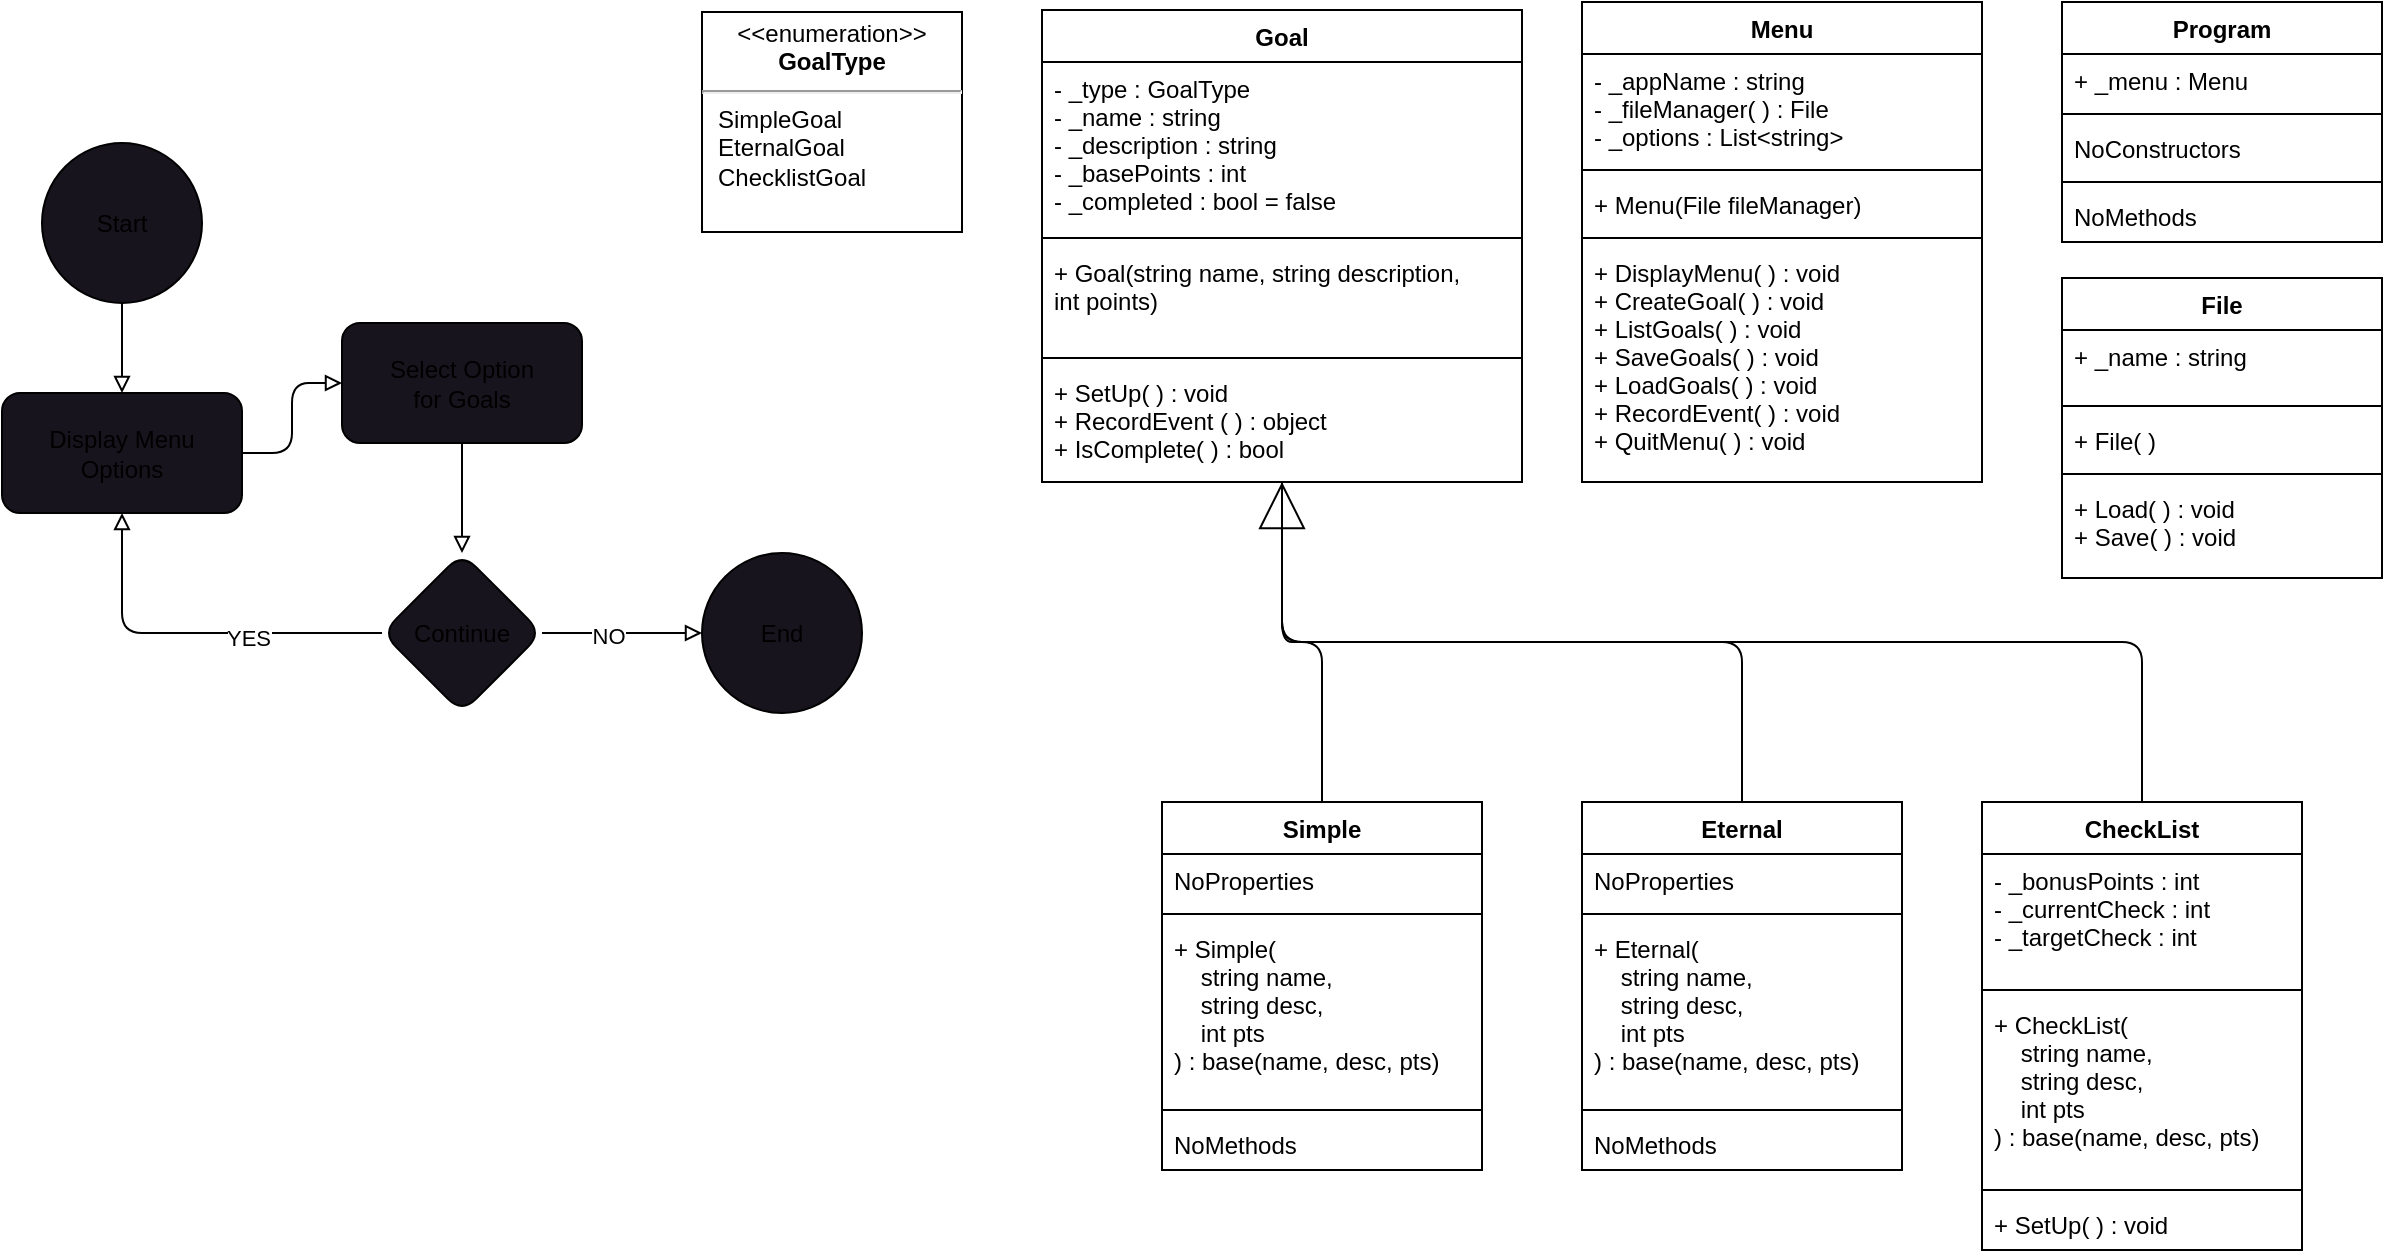 <mxfile>
    <diagram id="AMjzgZGfjH3tfW1a6BcE" name="Page-1">
        <mxGraphModel dx="1734" dy="759" grid="1" gridSize="10" guides="1" tooltips="1" connect="1" arrows="1" fold="1" page="1" pageScale="1" pageWidth="1400" pageHeight="850" math="0" shadow="0">
            <root>
                <mxCell id="0"/>
                <mxCell id="1" parent="0"/>
                <mxCell id="3" value="File" style="swimlane;fontStyle=1;align=center;verticalAlign=top;childLayout=stackLayout;horizontal=1;startSize=26;horizontalStack=0;resizeParent=1;resizeParentMax=0;resizeLast=0;collapsible=1;marginBottom=0;" vertex="1" parent="1">
                    <mxGeometry x="1130" y="198" width="160" height="150" as="geometry"/>
                </mxCell>
                <mxCell id="4" value="+ _name : string" style="text;strokeColor=none;fillColor=none;align=left;verticalAlign=top;spacingLeft=4;spacingRight=4;overflow=hidden;rotatable=0;points=[[0,0.5],[1,0.5]];portConstraint=eastwest;" vertex="1" parent="3">
                    <mxGeometry y="26" width="160" height="34" as="geometry"/>
                </mxCell>
                <mxCell id="5" value="" style="line;strokeWidth=1;fillColor=none;align=left;verticalAlign=middle;spacingTop=-1;spacingLeft=3;spacingRight=3;rotatable=0;labelPosition=right;points=[];portConstraint=eastwest;strokeColor=inherit;" vertex="1" parent="3">
                    <mxGeometry y="60" width="160" height="8" as="geometry"/>
                </mxCell>
                <mxCell id="6" value="+ File( )" style="text;strokeColor=none;fillColor=none;align=left;verticalAlign=top;spacingLeft=4;spacingRight=4;overflow=hidden;rotatable=0;points=[[0,0.5],[1,0.5]];portConstraint=eastwest;" vertex="1" parent="3">
                    <mxGeometry y="68" width="160" height="26" as="geometry"/>
                </mxCell>
                <mxCell id="7" value="" style="line;strokeWidth=1;fillColor=none;align=left;verticalAlign=middle;spacingTop=-1;spacingLeft=3;spacingRight=3;rotatable=0;labelPosition=right;points=[];portConstraint=eastwest;strokeColor=inherit;" vertex="1" parent="3">
                    <mxGeometry y="94" width="160" height="8" as="geometry"/>
                </mxCell>
                <mxCell id="8" value="+ Load( ) : void&#10;+ Save( ) : void" style="text;strokeColor=none;fillColor=none;align=left;verticalAlign=top;spacingLeft=4;spacingRight=4;overflow=hidden;rotatable=0;points=[[0,0.5],[1,0.5]];portConstraint=eastwest;" vertex="1" parent="3">
                    <mxGeometry y="102" width="160" height="48" as="geometry"/>
                </mxCell>
                <mxCell id="10" value="Goal" style="swimlane;fontStyle=1;align=center;verticalAlign=top;childLayout=stackLayout;horizontal=1;startSize=26;horizontalStack=0;resizeParent=1;resizeParentMax=0;resizeLast=0;collapsible=1;marginBottom=0;" vertex="1" parent="1">
                    <mxGeometry x="620" y="64" width="240" height="236" as="geometry"/>
                </mxCell>
                <mxCell id="11" value="- _type : GoalType&#10;- _name : string&#10;- _description : string&#10;- _basePoints : int&#10;- _completed : bool = false" style="text;strokeColor=none;fillColor=none;align=left;verticalAlign=top;spacingLeft=4;spacingRight=4;overflow=hidden;rotatable=0;points=[[0,0.5],[1,0.5]];portConstraint=eastwest;" vertex="1" parent="10">
                    <mxGeometry y="26" width="240" height="84" as="geometry"/>
                </mxCell>
                <mxCell id="12" value="" style="line;strokeWidth=1;fillColor=none;align=left;verticalAlign=middle;spacingTop=-1;spacingLeft=3;spacingRight=3;rotatable=0;labelPosition=right;points=[];portConstraint=eastwest;strokeColor=inherit;" vertex="1" parent="10">
                    <mxGeometry y="110" width="240" height="8" as="geometry"/>
                </mxCell>
                <mxCell id="13" value="+ Goal(string name, string description,&#10;int points)" style="text;strokeColor=none;fillColor=none;align=left;verticalAlign=top;spacingLeft=4;spacingRight=4;overflow=hidden;rotatable=0;points=[[0,0.5],[1,0.5]];portConstraint=eastwest;" vertex="1" parent="10">
                    <mxGeometry y="118" width="240" height="52" as="geometry"/>
                </mxCell>
                <mxCell id="14" value="" style="line;strokeWidth=1;fillColor=none;align=left;verticalAlign=middle;spacingTop=-1;spacingLeft=3;spacingRight=3;rotatable=0;labelPosition=right;points=[];portConstraint=eastwest;strokeColor=inherit;" vertex="1" parent="10">
                    <mxGeometry y="170" width="240" height="8" as="geometry"/>
                </mxCell>
                <mxCell id="15" value="+ SetUp( ) : void&#10;+ RecordEvent ( ) : object&#10;+ IsComplete( ) : bool" style="text;strokeColor=none;fillColor=none;align=left;verticalAlign=top;spacingLeft=4;spacingRight=4;overflow=hidden;rotatable=0;points=[[0,0.5],[1,0.5]];portConstraint=eastwest;" vertex="1" parent="10">
                    <mxGeometry y="178" width="240" height="58" as="geometry"/>
                </mxCell>
                <mxCell id="23" value="&lt;p style=&quot;margin:0px;margin-top:4px;text-align:center;&quot;&gt;&amp;lt;&amp;lt;enumeration&amp;gt;&amp;gt;&lt;br&gt;&lt;b&gt;GoalType&lt;/b&gt;&lt;/p&gt;&lt;hr&gt;&lt;p style=&quot;margin:0px;margin-left:8px;text-align:left;&quot;&gt;SimpleGoal&lt;/p&gt;&lt;p style=&quot;margin:0px;margin-left:8px;text-align:left;&quot;&gt;EternalGoal&lt;/p&gt;&lt;p style=&quot;margin:0px;margin-left:8px;text-align:left;&quot;&gt;ChecklistGoal&lt;/p&gt;" style="shape=rect;html=1;overflow=fill;whiteSpace=wrap;" vertex="1" parent="1">
                    <mxGeometry x="450" y="65" width="130" height="110" as="geometry"/>
                </mxCell>
                <mxCell id="25" value="Simple" style="swimlane;fontStyle=1;align=center;verticalAlign=top;childLayout=stackLayout;horizontal=1;startSize=26;horizontalStack=0;resizeParent=1;resizeParentMax=0;resizeLast=0;collapsible=1;marginBottom=0;" vertex="1" parent="1">
                    <mxGeometry x="680" y="460" width="160" height="184" as="geometry"/>
                </mxCell>
                <mxCell id="55" value="NoProperties" style="text;strokeColor=none;fillColor=none;align=left;verticalAlign=top;spacingLeft=4;spacingRight=4;overflow=hidden;rotatable=0;points=[[0,0.5],[1,0.5]];portConstraint=eastwest;" vertex="1" parent="25">
                    <mxGeometry y="26" width="160" height="26" as="geometry"/>
                </mxCell>
                <mxCell id="27" value="" style="line;strokeWidth=1;fillColor=none;align=left;verticalAlign=middle;spacingTop=-1;spacingLeft=3;spacingRight=3;rotatable=0;labelPosition=right;points=[];portConstraint=eastwest;strokeColor=inherit;" vertex="1" parent="25">
                    <mxGeometry y="52" width="160" height="8" as="geometry"/>
                </mxCell>
                <mxCell id="28" value="+ Simple(&#10;    string name,&#10;    string desc,&#10;    int pts&#10;) : base(name, desc, pts)" style="text;strokeColor=none;fillColor=none;align=left;verticalAlign=top;spacingLeft=4;spacingRight=4;overflow=hidden;rotatable=0;points=[[0,0.5],[1,0.5]];portConstraint=eastwest;" vertex="1" parent="25">
                    <mxGeometry y="60" width="160" height="90" as="geometry"/>
                </mxCell>
                <mxCell id="29" value="" style="line;strokeWidth=1;fillColor=none;align=left;verticalAlign=middle;spacingTop=-1;spacingLeft=3;spacingRight=3;rotatable=0;labelPosition=right;points=[];portConstraint=eastwest;strokeColor=inherit;" vertex="1" parent="25">
                    <mxGeometry y="150" width="160" height="8" as="geometry"/>
                </mxCell>
                <mxCell id="57" value="NoMethods" style="text;strokeColor=none;fillColor=none;align=left;verticalAlign=top;spacingLeft=4;spacingRight=4;overflow=hidden;rotatable=0;points=[[0,0.5],[1,0.5]];portConstraint=eastwest;" vertex="1" parent="25">
                    <mxGeometry y="158" width="160" height="26" as="geometry"/>
                </mxCell>
                <mxCell id="31" value="Eternal" style="swimlane;fontStyle=1;align=center;verticalAlign=top;childLayout=stackLayout;horizontal=1;startSize=26;horizontalStack=0;resizeParent=1;resizeParentMax=0;resizeLast=0;collapsible=1;marginBottom=0;" vertex="1" parent="1">
                    <mxGeometry x="890" y="460" width="160" height="184" as="geometry"/>
                </mxCell>
                <mxCell id="59" value="NoProperties" style="text;strokeColor=none;fillColor=none;align=left;verticalAlign=top;spacingLeft=4;spacingRight=4;overflow=hidden;rotatable=0;points=[[0,0.5],[1,0.5]];portConstraint=eastwest;" vertex="1" parent="31">
                    <mxGeometry y="26" width="160" height="26" as="geometry"/>
                </mxCell>
                <mxCell id="33" value="" style="line;strokeWidth=1;fillColor=none;align=left;verticalAlign=middle;spacingTop=-1;spacingLeft=3;spacingRight=3;rotatable=0;labelPosition=right;points=[];portConstraint=eastwest;strokeColor=inherit;" vertex="1" parent="31">
                    <mxGeometry y="52" width="160" height="8" as="geometry"/>
                </mxCell>
                <mxCell id="34" value="+ Eternal(&#10;    string name,&#10;    string desc,&#10;    int pts&#10;) : base(name, desc, pts)" style="text;strokeColor=none;fillColor=none;align=left;verticalAlign=top;spacingLeft=4;spacingRight=4;overflow=hidden;rotatable=0;points=[[0,0.5],[1,0.5]];portConstraint=eastwest;" vertex="1" parent="31">
                    <mxGeometry y="60" width="160" height="90" as="geometry"/>
                </mxCell>
                <mxCell id="35" value="" style="line;strokeWidth=1;fillColor=none;align=left;verticalAlign=middle;spacingTop=-1;spacingLeft=3;spacingRight=3;rotatable=0;labelPosition=right;points=[];portConstraint=eastwest;strokeColor=inherit;" vertex="1" parent="31">
                    <mxGeometry y="150" width="160" height="8" as="geometry"/>
                </mxCell>
                <mxCell id="58" value="NoMethods" style="text;strokeColor=none;fillColor=none;align=left;verticalAlign=top;spacingLeft=4;spacingRight=4;overflow=hidden;rotatable=0;points=[[0,0.5],[1,0.5]];portConstraint=eastwest;" vertex="1" parent="31">
                    <mxGeometry y="158" width="160" height="26" as="geometry"/>
                </mxCell>
                <mxCell id="37" value="CheckList" style="swimlane;fontStyle=1;align=center;verticalAlign=top;childLayout=stackLayout;horizontal=1;startSize=26;horizontalStack=0;resizeParent=1;resizeParentMax=0;resizeLast=0;collapsible=1;marginBottom=0;" vertex="1" parent="1">
                    <mxGeometry x="1090" y="460" width="160" height="224" as="geometry"/>
                </mxCell>
                <mxCell id="38" value="- _bonusPoints : int&#10;- _currentCheck : int&#10;- _targetCheck : int" style="text;strokeColor=none;fillColor=none;align=left;verticalAlign=top;spacingLeft=4;spacingRight=4;overflow=hidden;rotatable=0;points=[[0,0.5],[1,0.5]];portConstraint=eastwest;" vertex="1" parent="37">
                    <mxGeometry y="26" width="160" height="64" as="geometry"/>
                </mxCell>
                <mxCell id="39" value="" style="line;strokeWidth=1;fillColor=none;align=left;verticalAlign=middle;spacingTop=-1;spacingLeft=3;spacingRight=3;rotatable=0;labelPosition=right;points=[];portConstraint=eastwest;strokeColor=inherit;" vertex="1" parent="37">
                    <mxGeometry y="90" width="160" height="8" as="geometry"/>
                </mxCell>
                <mxCell id="40" value="+ CheckList(&#10;    string name,&#10;    string desc,&#10;    int pts&#10;) : base(name, desc, pts)" style="text;strokeColor=none;fillColor=none;align=left;verticalAlign=top;spacingLeft=4;spacingRight=4;overflow=hidden;rotatable=0;points=[[0,0.5],[1,0.5]];portConstraint=eastwest;" vertex="1" parent="37">
                    <mxGeometry y="98" width="160" height="92" as="geometry"/>
                </mxCell>
                <mxCell id="41" value="" style="line;strokeWidth=1;fillColor=none;align=left;verticalAlign=middle;spacingTop=-1;spacingLeft=3;spacingRight=3;rotatable=0;labelPosition=right;points=[];portConstraint=eastwest;strokeColor=inherit;" vertex="1" parent="37">
                    <mxGeometry y="190" width="160" height="8" as="geometry"/>
                </mxCell>
                <mxCell id="42" value="+ SetUp( ) : void" style="text;strokeColor=none;fillColor=none;align=left;verticalAlign=top;spacingLeft=4;spacingRight=4;overflow=hidden;rotatable=0;points=[[0,0.5],[1,0.5]];portConstraint=eastwest;" vertex="1" parent="37">
                    <mxGeometry y="198" width="160" height="26" as="geometry"/>
                </mxCell>
                <mxCell id="43" value="Menu" style="swimlane;fontStyle=1;align=center;verticalAlign=top;childLayout=stackLayout;horizontal=1;startSize=26;horizontalStack=0;resizeParent=1;resizeParentMax=0;resizeLast=0;collapsible=1;marginBottom=0;" vertex="1" parent="1">
                    <mxGeometry x="890" y="60" width="200" height="240" as="geometry"/>
                </mxCell>
                <mxCell id="44" value="- _appName : string&#10;- _fileManager( ) : File&#10;- _options : List&lt;string&gt;" style="text;strokeColor=none;fillColor=none;align=left;verticalAlign=top;spacingLeft=4;spacingRight=4;overflow=hidden;rotatable=0;points=[[0,0.5],[1,0.5]];portConstraint=eastwest;" vertex="1" parent="43">
                    <mxGeometry y="26" width="200" height="54" as="geometry"/>
                </mxCell>
                <mxCell id="45" value="" style="line;strokeWidth=1;fillColor=none;align=left;verticalAlign=middle;spacingTop=-1;spacingLeft=3;spacingRight=3;rotatable=0;labelPosition=right;points=[];portConstraint=eastwest;strokeColor=inherit;" vertex="1" parent="43">
                    <mxGeometry y="80" width="200" height="8" as="geometry"/>
                </mxCell>
                <mxCell id="46" value="+ Menu(File fileManager)" style="text;strokeColor=none;fillColor=none;align=left;verticalAlign=top;spacingLeft=4;spacingRight=4;overflow=hidden;rotatable=0;points=[[0,0.5],[1,0.5]];portConstraint=eastwest;" vertex="1" parent="43">
                    <mxGeometry y="88" width="200" height="26" as="geometry"/>
                </mxCell>
                <mxCell id="47" value="" style="line;strokeWidth=1;fillColor=none;align=left;verticalAlign=middle;spacingTop=-1;spacingLeft=3;spacingRight=3;rotatable=0;labelPosition=right;points=[];portConstraint=eastwest;strokeColor=inherit;" vertex="1" parent="43">
                    <mxGeometry y="114" width="200" height="8" as="geometry"/>
                </mxCell>
                <mxCell id="48" value="+ DisplayMenu( ) : void&#10;+ CreateGoal( ) : void&#10;+ ListGoals( ) : void&#10;+ SaveGoals( ) : void&#10;+ LoadGoals( ) : void&#10;+ RecordEvent( ) : void&#10;+ QuitMenu( ) : void" style="text;strokeColor=none;fillColor=none;align=left;verticalAlign=top;spacingLeft=4;spacingRight=4;overflow=hidden;rotatable=0;points=[[0,0.5],[1,0.5]];portConstraint=eastwest;" vertex="1" parent="43">
                    <mxGeometry y="122" width="200" height="118" as="geometry"/>
                </mxCell>
                <mxCell id="49" value="Program" style="swimlane;fontStyle=1;align=center;verticalAlign=top;childLayout=stackLayout;horizontal=1;startSize=26;horizontalStack=0;resizeParent=1;resizeParentMax=0;resizeLast=0;collapsible=1;marginBottom=0;" vertex="1" parent="1">
                    <mxGeometry x="1130" y="60" width="160" height="120" as="geometry"/>
                </mxCell>
                <mxCell id="50" value="+ _menu : Menu" style="text;strokeColor=none;fillColor=none;align=left;verticalAlign=top;spacingLeft=4;spacingRight=4;overflow=hidden;rotatable=0;points=[[0,0.5],[1,0.5]];portConstraint=eastwest;" vertex="1" parent="49">
                    <mxGeometry y="26" width="160" height="26" as="geometry"/>
                </mxCell>
                <mxCell id="51" value="" style="line;strokeWidth=1;fillColor=none;align=left;verticalAlign=middle;spacingTop=-1;spacingLeft=3;spacingRight=3;rotatable=0;labelPosition=right;points=[];portConstraint=eastwest;strokeColor=inherit;" vertex="1" parent="49">
                    <mxGeometry y="52" width="160" height="8" as="geometry"/>
                </mxCell>
                <mxCell id="52" value="NoConstructors" style="text;strokeColor=none;fillColor=none;align=left;verticalAlign=top;spacingLeft=4;spacingRight=4;overflow=hidden;rotatable=0;points=[[0,0.5],[1,0.5]];portConstraint=eastwest;" vertex="1" parent="49">
                    <mxGeometry y="60" width="160" height="26" as="geometry"/>
                </mxCell>
                <mxCell id="53" value="" style="line;strokeWidth=1;fillColor=none;align=left;verticalAlign=middle;spacingTop=-1;spacingLeft=3;spacingRight=3;rotatable=0;labelPosition=right;points=[];portConstraint=eastwest;strokeColor=inherit;" vertex="1" parent="49">
                    <mxGeometry y="86" width="160" height="8" as="geometry"/>
                </mxCell>
                <mxCell id="54" value="NoMethods" style="text;strokeColor=none;fillColor=none;align=left;verticalAlign=top;spacingLeft=4;spacingRight=4;overflow=hidden;rotatable=0;points=[[0,0.5],[1,0.5]];portConstraint=eastwest;" vertex="1" parent="49">
                    <mxGeometry y="94" width="160" height="26" as="geometry"/>
                </mxCell>
                <mxCell id="73" value="" style="edgeStyle=elbowEdgeStyle;html=1;endArrow=none;elbow=vertical" edge="1" parent="1" source="25" target="15">
                    <mxGeometry width="100" height="75" relative="1" as="geometry">
                        <mxPoint x="630" y="395" as="sourcePoint"/>
                        <mxPoint x="730" y="320" as="targetPoint"/>
                    </mxGeometry>
                </mxCell>
                <mxCell id="74" value="" style="edgeStyle=elbowEdgeStyle;html=1;endArrow=none;elbow=vertical;entryX=0.5;entryY=0;entryDx=0;entryDy=0;exitX=0.5;exitY=1;exitDx=0;exitDy=0;exitPerimeter=0;startArrow=block;startFill=0;endSize=6;startSize=21;" edge="1" parent="1" source="15" target="37">
                    <mxGeometry width="100" height="75" relative="1" as="geometry">
                        <mxPoint x="630" y="395" as="sourcePoint"/>
                        <mxPoint x="730" y="320" as="targetPoint"/>
                    </mxGeometry>
                </mxCell>
                <mxCell id="75" value="" style="edgeStyle=elbowEdgeStyle;html=1;endArrow=none;elbow=vertical;entryX=0.5;entryY=0;entryDx=0;entryDy=0;exitX=0.5;exitY=1;exitDx=0;exitDy=0;exitPerimeter=0;" edge="1" parent="1" source="15" target="31">
                    <mxGeometry width="100" height="75" relative="1" as="geometry">
                        <mxPoint x="630" y="395" as="sourcePoint"/>
                        <mxPoint x="960" y="450" as="targetPoint"/>
                    </mxGeometry>
                </mxCell>
                <mxCell id="128" value="" style="edgeStyle=orthogonalEdgeStyle;html=1;startArrow=none;startFill=0;endArrow=block;endFill=0;" edge="1" parent="1" source="125" target="127">
                    <mxGeometry relative="1" as="geometry"/>
                </mxCell>
                <mxCell id="125" value="Display Menu&lt;br&gt;Options" style="rounded=1;whiteSpace=wrap;html=1;fillColor=rgb(24, 20, 29);dashed=0;" vertex="1" parent="1">
                    <mxGeometry x="100" y="255.5" width="120" height="60" as="geometry"/>
                </mxCell>
                <mxCell id="136" value="" style="edgeStyle=orthogonalEdgeStyle;html=1;startArrow=none;startFill=0;endArrow=block;endFill=0;" edge="1" parent="1" source="127" target="135">
                    <mxGeometry relative="1" as="geometry"/>
                </mxCell>
                <mxCell id="127" value="Select Option&lt;br&gt;for Goals" style="whiteSpace=wrap;html=1;fillColor=rgb(24, 20, 29);rounded=1;dashed=0;" vertex="1" parent="1">
                    <mxGeometry x="270" y="220.5" width="120" height="60" as="geometry"/>
                </mxCell>
                <mxCell id="139" style="edgeStyle=orthogonalEdgeStyle;html=1;exitX=0;exitY=0.5;exitDx=0;exitDy=0;startArrow=none;startFill=0;endArrow=block;endFill=0;" edge="1" parent="1" source="135" target="125">
                    <mxGeometry relative="1" as="geometry"/>
                </mxCell>
                <mxCell id="140" value="YES" style="edgeLabel;html=1;align=center;verticalAlign=middle;resizable=0;points=[];" vertex="1" connectable="0" parent="139">
                    <mxGeometry x="-0.295" y="2" relative="1" as="geometry">
                        <mxPoint as="offset"/>
                    </mxGeometry>
                </mxCell>
                <mxCell id="144" value="" style="edgeStyle=orthogonalEdgeStyle;html=1;startArrow=none;startFill=0;endArrow=block;endFill=0;" edge="1" parent="1" source="135" target="143">
                    <mxGeometry relative="1" as="geometry"/>
                </mxCell>
                <mxCell id="145" value="NO" style="edgeLabel;html=1;align=center;verticalAlign=middle;resizable=0;points=[];" vertex="1" connectable="0" parent="144">
                    <mxGeometry x="-0.183" y="-1" relative="1" as="geometry">
                        <mxPoint as="offset"/>
                    </mxGeometry>
                </mxCell>
                <mxCell id="135" value="Continue" style="rhombus;whiteSpace=wrap;html=1;fillColor=rgb(24, 20, 29);rounded=1;dashed=0;" vertex="1" parent="1">
                    <mxGeometry x="290" y="335.5" width="80" height="80" as="geometry"/>
                </mxCell>
                <mxCell id="146" style="edgeStyle=orthogonalEdgeStyle;html=1;exitX=0.5;exitY=1;exitDx=0;exitDy=0;entryX=0.5;entryY=0;entryDx=0;entryDy=0;startArrow=none;startFill=0;endArrow=block;endFill=0;" edge="1" parent="1" source="141" target="125">
                    <mxGeometry relative="1" as="geometry"/>
                </mxCell>
                <mxCell id="141" value="Start" style="ellipse;whiteSpace=wrap;html=1;fillColor=rgb(24, 20, 29);rounded=1;dashed=0;" vertex="1" parent="1">
                    <mxGeometry x="120" y="130.5" width="80" height="80" as="geometry"/>
                </mxCell>
                <mxCell id="143" value="End" style="ellipse;whiteSpace=wrap;html=1;fillColor=rgb(24, 20, 29);rounded=1;dashed=0;" vertex="1" parent="1">
                    <mxGeometry x="450" y="335.5" width="80" height="80" as="geometry"/>
                </mxCell>
            </root>
        </mxGraphModel>
    </diagram>
</mxfile>